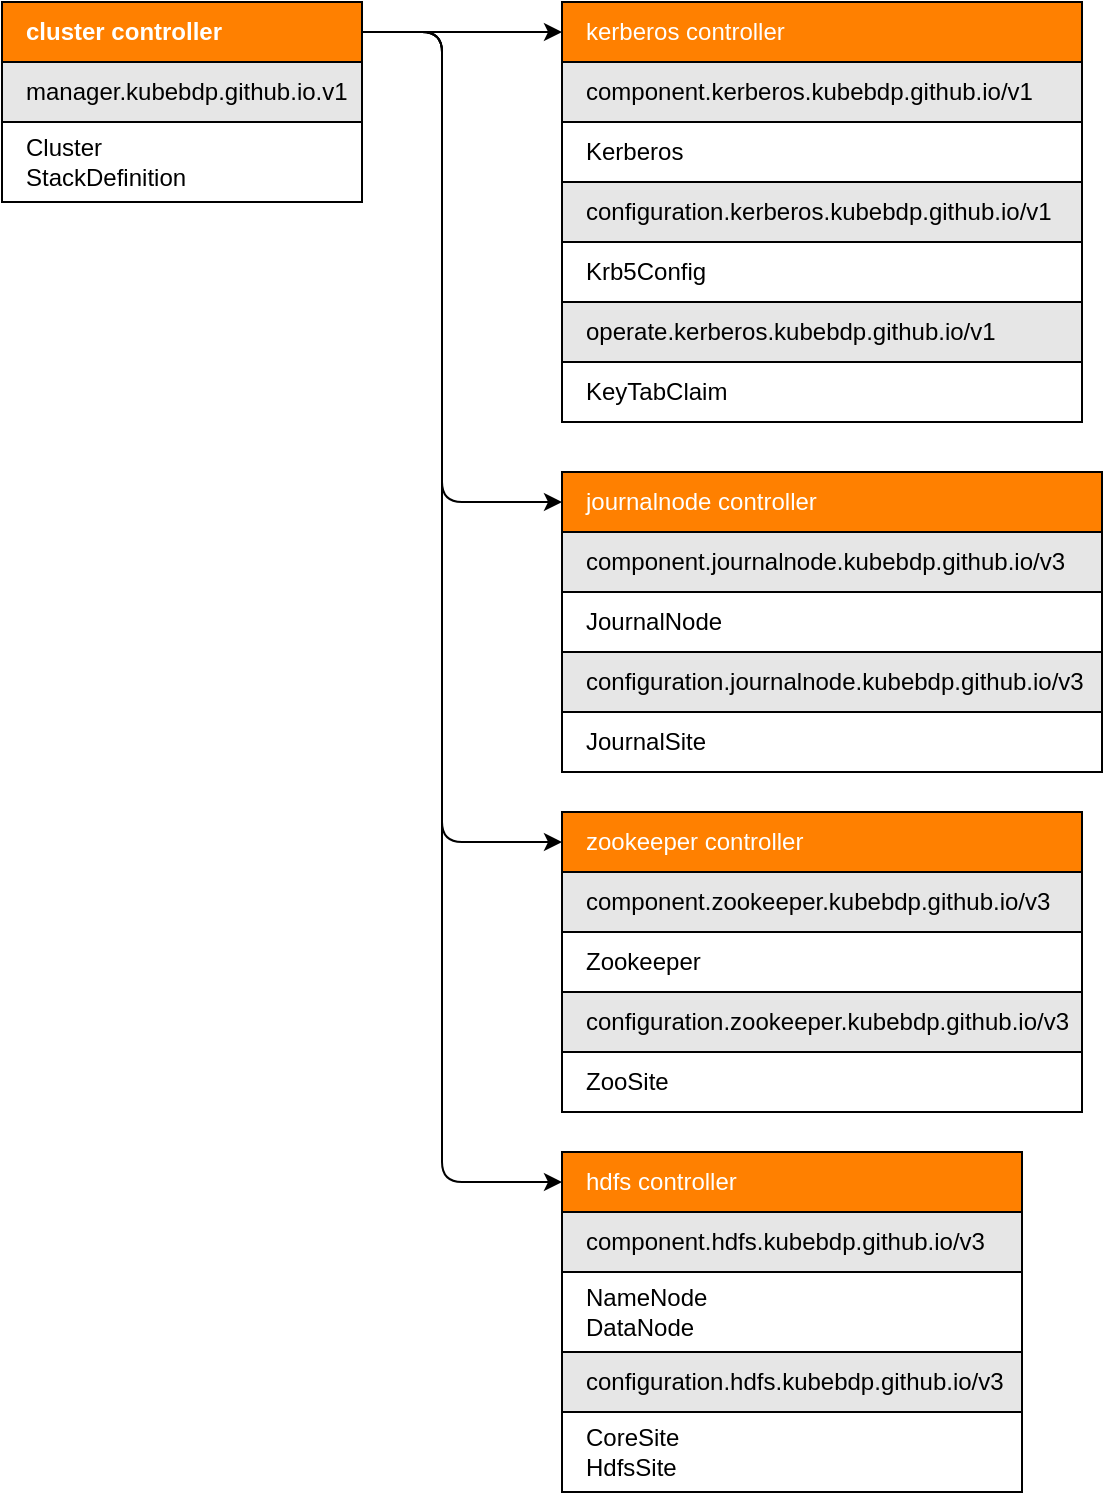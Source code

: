 <mxfile version="14.6.13" type="device"><diagram id="3IRO20VaP6BSKIgG5BYW" name="第 1 页"><mxGraphModel dx="946" dy="1841" grid="1" gridSize="10" guides="1" tooltips="1" connect="1" arrows="1" fold="1" page="1" pageScale="1" pageWidth="827" pageHeight="1169" math="0" shadow="0"><root><mxCell id="0"/><mxCell id="1" parent="0"/><mxCell id="l649Ml5HBnctL5aaEGnT-5" value="&lt;font color=&quot;#ffffff&quot;&gt;&lt;b&gt;cluster controller&lt;/b&gt;&lt;/font&gt;" style="rounded=0;whiteSpace=wrap;html=1;align=left;spacingLeft=10;spacingRight=10;fillColor=#FF8000;" vertex="1" parent="1"><mxGeometry x="60" y="-5" width="180" height="30" as="geometry"/></mxCell><mxCell id="l649Ml5HBnctL5aaEGnT-13" value="manager.kubebdp.github.io.v1" style="rounded=0;whiteSpace=wrap;html=1;align=left;spacingLeft=10;spacingRight=10;fillColor=#E6E6E6;" vertex="1" parent="1"><mxGeometry x="60" y="25" width="180" height="30" as="geometry"/></mxCell><mxCell id="l649Ml5HBnctL5aaEGnT-14" value="Cluster&lt;br&gt;StackDefinition" style="rounded=0;whiteSpace=wrap;html=1;align=left;fillColor=#FFFFFF;spacingLeft=10;spacingRight=10;" vertex="1" parent="1"><mxGeometry x="60" y="55" width="180" height="40" as="geometry"/></mxCell><mxCell id="l649Ml5HBnctL5aaEGnT-15" value="component.kerberos.kubebdp.github.io/v1" style="rounded=0;whiteSpace=wrap;html=1;align=left;spacingLeft=10;spacingRight=10;fillColor=#E6E6E6;" vertex="1" parent="1"><mxGeometry x="340" y="25" width="260" height="30" as="geometry"/></mxCell><mxCell id="l649Ml5HBnctL5aaEGnT-17" value="component.hdfs.kubebdp.github.io/v3" style="rounded=0;whiteSpace=wrap;html=1;align=left;spacingLeft=10;spacingRight=10;fillColor=#E6E6E6;" vertex="1" parent="1"><mxGeometry x="340" y="600" width="230" height="30" as="geometry"/></mxCell><mxCell id="l649Ml5HBnctL5aaEGnT-18" value="NameNode&lt;br&gt;DataNode" style="rounded=0;whiteSpace=wrap;html=1;align=left;fillColor=#FFFFFF;spacingLeft=10;spacingRight=10;" vertex="1" parent="1"><mxGeometry x="340" y="630" width="230" height="40" as="geometry"/></mxCell><mxCell id="l649Ml5HBnctL5aaEGnT-19" value="configuration.hdfs.kubebdp.github.io/v3" style="rounded=0;whiteSpace=wrap;html=1;align=left;spacingLeft=10;spacingRight=10;fillColor=#E6E6E6;" vertex="1" parent="1"><mxGeometry x="340" y="670" width="230" height="30" as="geometry"/></mxCell><mxCell id="l649Ml5HBnctL5aaEGnT-20" value="CoreSite&lt;br&gt;HdfsSite" style="rounded=0;whiteSpace=wrap;html=1;align=left;fillColor=#FFFFFF;spacingLeft=10;spacingRight=10;" vertex="1" parent="1"><mxGeometry x="340" y="700" width="230" height="40" as="geometry"/></mxCell><mxCell id="l649Ml5HBnctL5aaEGnT-21" value="component.zookeeper.kubebdp.github.io/v3" style="rounded=0;whiteSpace=wrap;html=1;align=left;spacingLeft=10;spacingRight=10;fillColor=#E6E6E6;" vertex="1" parent="1"><mxGeometry x="340" y="430" width="260" height="30" as="geometry"/></mxCell><mxCell id="l649Ml5HBnctL5aaEGnT-22" value="Zookeeper" style="rounded=0;whiteSpace=wrap;html=1;align=left;fillColor=#FFFFFF;spacingLeft=10;spacingRight=10;" vertex="1" parent="1"><mxGeometry x="340" y="460" width="260" height="30" as="geometry"/></mxCell><mxCell id="l649Ml5HBnctL5aaEGnT-25" value="hdfs controller" style="rounded=0;whiteSpace=wrap;html=1;align=left;spacingLeft=10;spacingRight=10;fillColor=#FF8000;fontColor=#FFFFFF;" vertex="1" parent="1"><mxGeometry x="340" y="570" width="230" height="30" as="geometry"/></mxCell><mxCell id="l649Ml5HBnctL5aaEGnT-26" value="zookeeper controller" style="rounded=0;whiteSpace=wrap;html=1;align=left;spacingLeft=10;spacingRight=10;fillColor=#FF8000;fontColor=#FFFFFF;" vertex="1" parent="1"><mxGeometry x="340" y="400" width="260" height="30" as="geometry"/></mxCell><mxCell id="l649Ml5HBnctL5aaEGnT-27" value="" style="endArrow=classic;html=1;fontColor=#000000;exitX=1;exitY=0.5;exitDx=0;exitDy=0;entryX=0;entryY=0.5;entryDx=0;entryDy=0;" edge="1" parent="1" source="l649Ml5HBnctL5aaEGnT-5" target="l649Ml5HBnctL5aaEGnT-34"><mxGeometry width="50" height="50" relative="1" as="geometry"><mxPoint x="70" y="350" as="sourcePoint"/><mxPoint x="120" y="300" as="targetPoint"/></mxGeometry></mxCell><mxCell id="l649Ml5HBnctL5aaEGnT-28" value="" style="endArrow=classic;html=1;fontColor=#000000;exitX=1;exitY=0.5;exitDx=0;exitDy=0;entryX=0;entryY=0.5;entryDx=0;entryDy=0;" edge="1" parent="1" source="l649Ml5HBnctL5aaEGnT-5" target="l649Ml5HBnctL5aaEGnT-25"><mxGeometry width="50" height="50" relative="1" as="geometry"><mxPoint x="150" y="270" as="sourcePoint"/><mxPoint x="200" y="220" as="targetPoint"/><Array as="points"><mxPoint x="280" y="10"/><mxPoint x="280" y="125"/><mxPoint x="280" y="355"/><mxPoint x="280" y="585"/></Array></mxGeometry></mxCell><mxCell id="l649Ml5HBnctL5aaEGnT-29" value="" style="endArrow=classic;html=1;fontColor=#000000;exitX=1;exitY=0.5;exitDx=0;exitDy=0;entryX=0;entryY=0.5;entryDx=0;entryDy=0;" edge="1" parent="1" source="l649Ml5HBnctL5aaEGnT-5" target="l649Ml5HBnctL5aaEGnT-26"><mxGeometry width="50" height="50" relative="1" as="geometry"><mxPoint x="180" y="330" as="sourcePoint"/><mxPoint x="230" y="280" as="targetPoint"/><Array as="points"><mxPoint x="280" y="10"/><mxPoint x="280" y="415"/></Array></mxGeometry></mxCell><mxCell id="l649Ml5HBnctL5aaEGnT-30" value="component.journalnode.kubebdp.github.io/v3" style="rounded=0;whiteSpace=wrap;html=1;align=left;spacingLeft=10;spacingRight=10;fillColor=#E6E6E6;" vertex="1" parent="1"><mxGeometry x="340" y="260" width="270" height="30" as="geometry"/></mxCell><mxCell id="l649Ml5HBnctL5aaEGnT-31" value="JournalNode" style="rounded=0;whiteSpace=wrap;html=1;align=left;fillColor=#FFFFFF;spacingLeft=10;spacingRight=10;" vertex="1" parent="1"><mxGeometry x="340" y="290" width="270" height="30" as="geometry"/></mxCell><mxCell id="l649Ml5HBnctL5aaEGnT-32" value="journalnode controller" style="rounded=0;whiteSpace=wrap;html=1;align=left;spacingLeft=10;spacingRight=10;fillColor=#FF8000;fontColor=#FFFFFF;" vertex="1" parent="1"><mxGeometry x="340" y="230" width="270" height="30" as="geometry"/></mxCell><mxCell id="l649Ml5HBnctL5aaEGnT-33" value="" style="endArrow=classic;html=1;fontColor=#000000;exitX=1;exitY=0.5;exitDx=0;exitDy=0;entryX=0;entryY=0.5;entryDx=0;entryDy=0;" edge="1" parent="1" source="l649Ml5HBnctL5aaEGnT-5" target="l649Ml5HBnctL5aaEGnT-32"><mxGeometry width="50" height="50" relative="1" as="geometry"><mxPoint x="80" y="360" as="sourcePoint"/><mxPoint x="130" y="310" as="targetPoint"/><Array as="points"><mxPoint x="280" y="10"/><mxPoint x="280" y="245"/></Array></mxGeometry></mxCell><mxCell id="l649Ml5HBnctL5aaEGnT-34" value="kerberos controller" style="rounded=0;whiteSpace=wrap;html=1;align=left;spacingLeft=10;spacingRight=10;fillColor=#FF8000;fontColor=#FFFFFF;" vertex="1" parent="1"><mxGeometry x="340" y="-5" width="260" height="30" as="geometry"/></mxCell><mxCell id="l649Ml5HBnctL5aaEGnT-35" value="configuration.zookeeper.kubebdp.github.io/v3" style="rounded=0;whiteSpace=wrap;html=1;align=left;spacingLeft=10;spacingRight=10;fillColor=#E6E6E6;" vertex="1" parent="1"><mxGeometry x="340" y="490" width="260" height="30" as="geometry"/></mxCell><mxCell id="l649Ml5HBnctL5aaEGnT-36" value="ZooSite" style="rounded=0;whiteSpace=wrap;html=1;align=left;fillColor=#FFFFFF;spacingLeft=10;spacingRight=10;" vertex="1" parent="1"><mxGeometry x="340" y="520" width="260" height="30" as="geometry"/></mxCell><mxCell id="l649Ml5HBnctL5aaEGnT-37" value="configuration.journalnode.kubebdp.github.io/v3" style="rounded=0;whiteSpace=wrap;html=1;align=left;spacingLeft=10;spacingRight=10;fillColor=#E6E6E6;" vertex="1" parent="1"><mxGeometry x="340" y="320" width="270" height="30" as="geometry"/></mxCell><mxCell id="l649Ml5HBnctL5aaEGnT-38" value="JournalSite" style="rounded=0;whiteSpace=wrap;html=1;align=left;fillColor=#FFFFFF;spacingLeft=10;spacingRight=10;" vertex="1" parent="1"><mxGeometry x="340" y="350" width="270" height="30" as="geometry"/></mxCell><mxCell id="l649Ml5HBnctL5aaEGnT-39" value="Kerberos" style="rounded=0;whiteSpace=wrap;html=1;align=left;fillColor=#FFFFFF;spacingLeft=10;spacingRight=10;" vertex="1" parent="1"><mxGeometry x="340" y="55" width="260" height="30" as="geometry"/></mxCell><mxCell id="l649Ml5HBnctL5aaEGnT-40" value="configuration.kerberos.kubebdp.github.io/v1" style="rounded=0;whiteSpace=wrap;html=1;align=left;spacingLeft=10;spacingRight=10;fillColor=#E6E6E6;" vertex="1" parent="1"><mxGeometry x="340" y="85" width="260" height="30" as="geometry"/></mxCell><mxCell id="l649Ml5HBnctL5aaEGnT-41" value="Krb5Config" style="rounded=0;whiteSpace=wrap;html=1;align=left;fillColor=#FFFFFF;spacingLeft=10;spacingRight=10;" vertex="1" parent="1"><mxGeometry x="340" y="115" width="260" height="30" as="geometry"/></mxCell><mxCell id="l649Ml5HBnctL5aaEGnT-42" value="operate.kerberos.kubebdp.github.io/v1" style="rounded=0;whiteSpace=wrap;html=1;align=left;spacingLeft=10;spacingRight=10;fillColor=#E6E6E6;" vertex="1" parent="1"><mxGeometry x="340" y="145" width="260" height="30" as="geometry"/></mxCell><mxCell id="l649Ml5HBnctL5aaEGnT-43" value="KeyTabClaim" style="rounded=0;whiteSpace=wrap;html=1;align=left;fillColor=#FFFFFF;spacingLeft=10;spacingRight=10;" vertex="1" parent="1"><mxGeometry x="340" y="175" width="260" height="30" as="geometry"/></mxCell></root></mxGraphModel></diagram></mxfile>